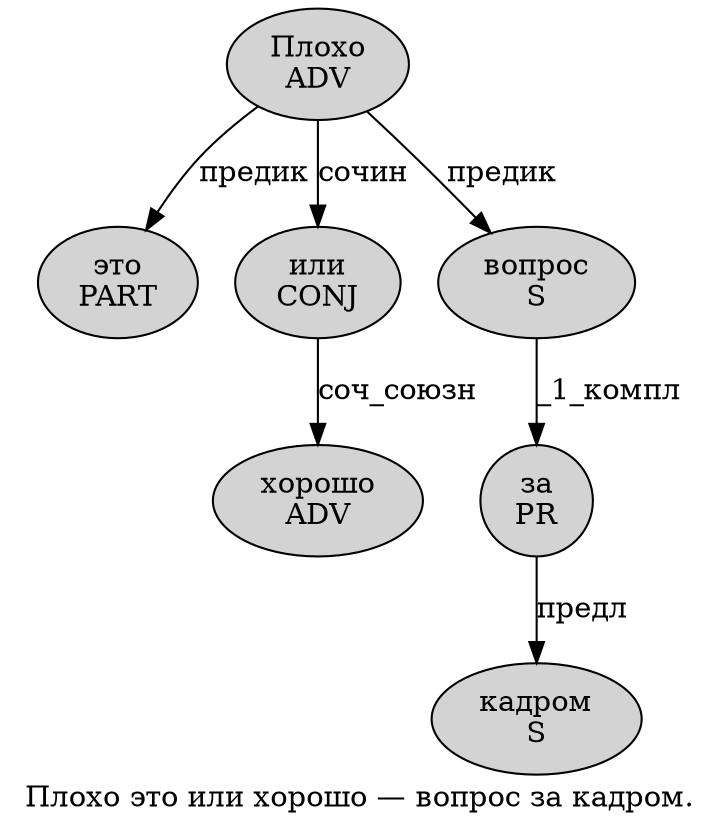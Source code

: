 digraph SENTENCE_3056 {
	graph [label="Плохо это или хорошо — вопрос за кадром."]
	node [style=filled]
		0 [label="Плохо
ADV" color="" fillcolor=lightgray penwidth=1 shape=ellipse]
		1 [label="это
PART" color="" fillcolor=lightgray penwidth=1 shape=ellipse]
		2 [label="или
CONJ" color="" fillcolor=lightgray penwidth=1 shape=ellipse]
		3 [label="хорошо
ADV" color="" fillcolor=lightgray penwidth=1 shape=ellipse]
		5 [label="вопрос
S" color="" fillcolor=lightgray penwidth=1 shape=ellipse]
		6 [label="за
PR" color="" fillcolor=lightgray penwidth=1 shape=ellipse]
		7 [label="кадром
S" color="" fillcolor=lightgray penwidth=1 shape=ellipse]
			6 -> 7 [label="предл"]
			2 -> 3 [label="соч_союзн"]
			0 -> 1 [label="предик"]
			0 -> 2 [label="сочин"]
			0 -> 5 [label="предик"]
			5 -> 6 [label="_1_компл"]
}